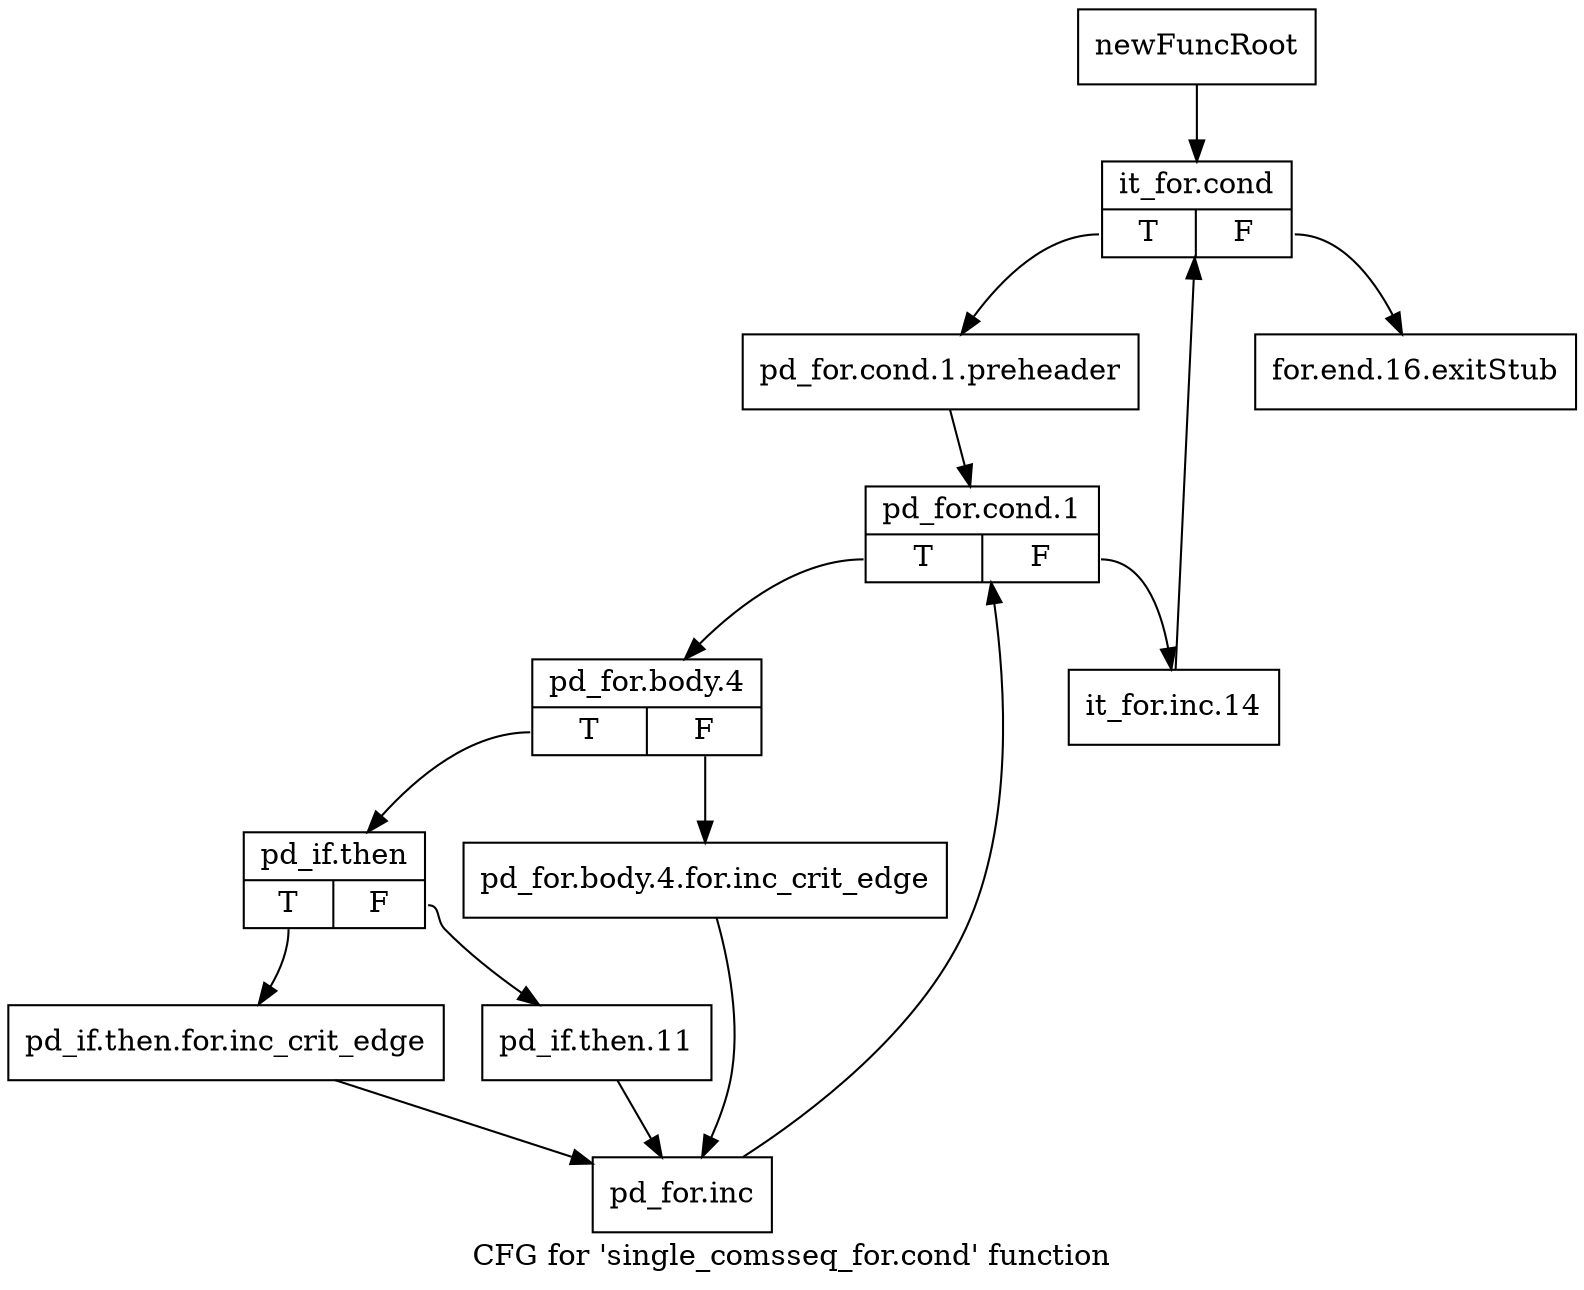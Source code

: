 digraph "CFG for 'single_comsseq_for.cond' function" {
	label="CFG for 'single_comsseq_for.cond' function";

	Node0x11b2f40 [shape=record,label="{newFuncRoot}"];
	Node0x11b2f40 -> Node0x11bda10;
	Node0x11bd9c0 [shape=record,label="{for.end.16.exitStub}"];
	Node0x11bda10 [shape=record,label="{it_for.cond|{<s0>T|<s1>F}}"];
	Node0x11bda10:s0 -> Node0x11bda60;
	Node0x11bda10:s1 -> Node0x11bd9c0;
	Node0x11bda60 [shape=record,label="{pd_for.cond.1.preheader}"];
	Node0x11bda60 -> Node0x11bdab0;
	Node0x11bdab0 [shape=record,label="{pd_for.cond.1|{<s0>T|<s1>F}}"];
	Node0x11bdab0:s0 -> Node0x11bdb50;
	Node0x11bdab0:s1 -> Node0x11bdb00;
	Node0x11bdb00 [shape=record,label="{it_for.inc.14}"];
	Node0x11bdb00 -> Node0x11bda10;
	Node0x11bdb50 [shape=record,label="{pd_for.body.4|{<s0>T|<s1>F}}"];
	Node0x11bdb50:s0 -> Node0x11bdbf0;
	Node0x11bdb50:s1 -> Node0x11bdba0;
	Node0x11bdba0 [shape=record,label="{pd_for.body.4.for.inc_crit_edge}"];
	Node0x11bdba0 -> Node0x11bdce0;
	Node0x11bdbf0 [shape=record,label="{pd_if.then|{<s0>T|<s1>F}}"];
	Node0x11bdbf0:s0 -> Node0x11bdc90;
	Node0x11bdbf0:s1 -> Node0x11bdc40;
	Node0x11bdc40 [shape=record,label="{pd_if.then.11}"];
	Node0x11bdc40 -> Node0x11bdce0;
	Node0x11bdc90 [shape=record,label="{pd_if.then.for.inc_crit_edge}"];
	Node0x11bdc90 -> Node0x11bdce0;
	Node0x11bdce0 [shape=record,label="{pd_for.inc}"];
	Node0x11bdce0 -> Node0x11bdab0;
}
